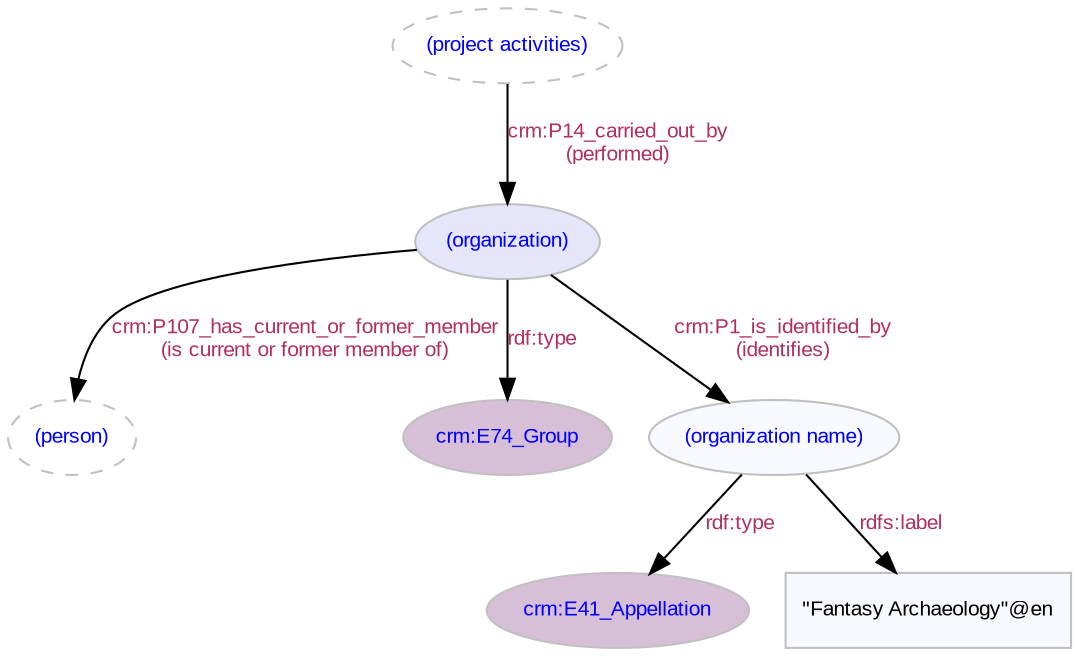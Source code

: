 digraph {
   // label = "Organization";
   // labelloc = "t";
   node [color=gray, fontcolor=blue, fontsize=10, fontname=Arial, style=filled, fillcolor=ghostwhite];
   edge [color=black, fontcolor=maroon, fontsize=10, fontname=Arial];
   "(project activities)" [style=dashed];   
   "(person)" [style=dashed];
   "(project activities)" -> "(organization)" [label="crm:P14_carried_out_by\n(performed)", labelURL="http://www.cidoc-crm.org/cidoc-crm/P14_carried_out_by"];
   "(organization)" [fillcolor="lavender"];
   "(organization)" -> "crm:E74_Group" [label="rdf:type", labelURL="http://www.w3.org/1999/02/22-rdf-syntax-ns#type"];
   "(organization)" -> "(person)" [label="crm:P107_has_current_or_former_member\n(is current or former member of)", labelURL="http://www.cidoc-crm.org/cidoc-crm/P107_has_current_or_former_member"];     
   "crm:E74_Group" [fillcolor=thistle, URL="http://www.cidoc-crm.org/cidoc-crm/E74_Group"];
   "(organization)" -> "(organization name)" [label="crm:P1_is_identified_by\n(identifies)", labelURL="http://www.cidoc-crm.org/cidoc-crm/P1_is_identified_by"];
   "(organization name)" -> "crm:E41_Appellation" [label="rdf:type", labelURL="http://www.w3.org/1999/02/22-rdf-syntax-ns#type"];
   "crm:E41_Appellation" [fillcolor=thistle, URL="http://www.cidoc-crm.org/cidoc-crm/E41_Appellation"];  
   "(organization name)" -> "\"Fantasy Archaeology\"@en" [label="rdfs:label", labelURL="http://www.w3.org/2000/01/rdf-schema#label"];
   "\"Fantasy Archaeology\"@en" [shape=box, fontcolor=black, color=gray];   
}